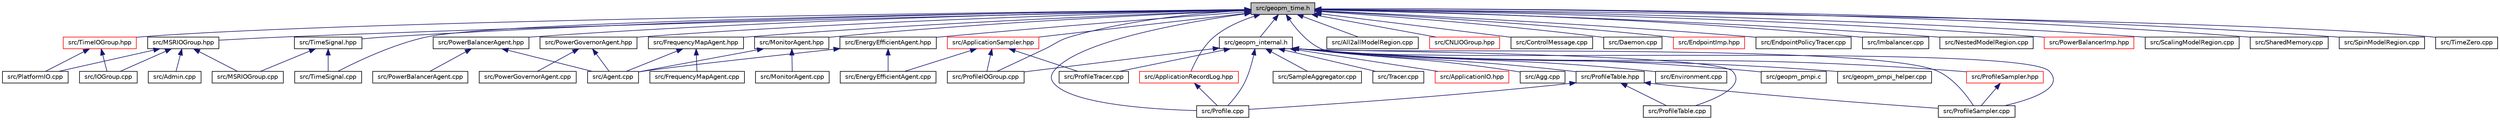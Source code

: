digraph "src/geopm_time.h"
{
  edge [fontname="Helvetica",fontsize="10",labelfontname="Helvetica",labelfontsize="10"];
  node [fontname="Helvetica",fontsize="10",shape=record];
  Node6 [label="src/geopm_time.h",height=0.2,width=0.4,color="black", fillcolor="grey75", style="filled", fontcolor="black"];
  Node6 -> Node7 [dir="back",color="midnightblue",fontsize="10",style="solid",fontname="Helvetica"];
  Node7 [label="src/MSRIOGroup.hpp",height=0.2,width=0.4,color="black", fillcolor="white", style="filled",URL="$_m_s_r_i_o_group_8hpp.html"];
  Node7 -> Node8 [dir="back",color="midnightblue",fontsize="10",style="solid",fontname="Helvetica"];
  Node8 [label="src/Admin.cpp",height=0.2,width=0.4,color="black", fillcolor="white", style="filled",URL="$_admin_8cpp.html"];
  Node7 -> Node9 [dir="back",color="midnightblue",fontsize="10",style="solid",fontname="Helvetica"];
  Node9 [label="src/IOGroup.cpp",height=0.2,width=0.4,color="black", fillcolor="white", style="filled",URL="$_i_o_group_8cpp.html"];
  Node7 -> Node10 [dir="back",color="midnightblue",fontsize="10",style="solid",fontname="Helvetica"];
  Node10 [label="src/MSRIOGroup.cpp",height=0.2,width=0.4,color="black", fillcolor="white", style="filled",URL="$_m_s_r_i_o_group_8cpp.html"];
  Node7 -> Node11 [dir="back",color="midnightblue",fontsize="10",style="solid",fontname="Helvetica"];
  Node11 [label="src/PlatformIO.cpp",height=0.2,width=0.4,color="black", fillcolor="white", style="filled",URL="$_platform_i_o_8cpp.html"];
  Node6 -> Node12 [dir="back",color="midnightblue",fontsize="10",style="solid",fontname="Helvetica"];
  Node12 [label="src/MonitorAgent.hpp",height=0.2,width=0.4,color="black", fillcolor="white", style="filled",URL="$_monitor_agent_8hpp.html"];
  Node12 -> Node13 [dir="back",color="midnightblue",fontsize="10",style="solid",fontname="Helvetica"];
  Node13 [label="src/Agent.cpp",height=0.2,width=0.4,color="black", fillcolor="white", style="filled",URL="$_agent_8cpp.html"];
  Node12 -> Node14 [dir="back",color="midnightblue",fontsize="10",style="solid",fontname="Helvetica"];
  Node14 [label="src/MonitorAgent.cpp",height=0.2,width=0.4,color="black", fillcolor="white", style="filled",URL="$_monitor_agent_8cpp.html"];
  Node6 -> Node15 [dir="back",color="midnightblue",fontsize="10",style="solid",fontname="Helvetica"];
  Node15 [label="src/PowerBalancerAgent.hpp",height=0.2,width=0.4,color="black", fillcolor="white", style="filled",URL="$_power_balancer_agent_8hpp.html"];
  Node15 -> Node13 [dir="back",color="midnightblue",fontsize="10",style="solid",fontname="Helvetica"];
  Node15 -> Node16 [dir="back",color="midnightblue",fontsize="10",style="solid",fontname="Helvetica"];
  Node16 [label="src/PowerBalancerAgent.cpp",height=0.2,width=0.4,color="black", fillcolor="white", style="filled",URL="$_power_balancer_agent_8cpp.html"];
  Node6 -> Node17 [dir="back",color="midnightblue",fontsize="10",style="solid",fontname="Helvetica"];
  Node17 [label="src/PowerGovernorAgent.hpp",height=0.2,width=0.4,color="black", fillcolor="white", style="filled",URL="$_power_governor_agent_8hpp.html"];
  Node17 -> Node13 [dir="back",color="midnightblue",fontsize="10",style="solid",fontname="Helvetica"];
  Node17 -> Node18 [dir="back",color="midnightblue",fontsize="10",style="solid",fontname="Helvetica"];
  Node18 [label="src/PowerGovernorAgent.cpp",height=0.2,width=0.4,color="black", fillcolor="white", style="filled",URL="$_power_governor_agent_8cpp.html"];
  Node6 -> Node19 [dir="back",color="midnightblue",fontsize="10",style="solid",fontname="Helvetica"];
  Node19 [label="src/EnergyEfficientAgent.hpp",height=0.2,width=0.4,color="black", fillcolor="white", style="filled",URL="$_energy_efficient_agent_8hpp.html"];
  Node19 -> Node13 [dir="back",color="midnightblue",fontsize="10",style="solid",fontname="Helvetica"];
  Node19 -> Node20 [dir="back",color="midnightblue",fontsize="10",style="solid",fontname="Helvetica"];
  Node20 [label="src/EnergyEfficientAgent.cpp",height=0.2,width=0.4,color="black", fillcolor="white", style="filled",URL="$_energy_efficient_agent_8cpp.html"];
  Node6 -> Node21 [dir="back",color="midnightblue",fontsize="10",style="solid",fontname="Helvetica"];
  Node21 [label="src/FrequencyMapAgent.hpp",height=0.2,width=0.4,color="black", fillcolor="white", style="filled",URL="$_frequency_map_agent_8hpp.html"];
  Node21 -> Node13 [dir="back",color="midnightblue",fontsize="10",style="solid",fontname="Helvetica"];
  Node21 -> Node22 [dir="back",color="midnightblue",fontsize="10",style="solid",fontname="Helvetica"];
  Node22 [label="src/FrequencyMapAgent.cpp",height=0.2,width=0.4,color="black", fillcolor="white", style="filled",URL="$_frequency_map_agent_8cpp.html"];
  Node6 -> Node23 [dir="back",color="midnightblue",fontsize="10",style="solid",fontname="Helvetica"];
  Node23 [label="src/geopm_internal.h",height=0.2,width=0.4,color="black", fillcolor="white", style="filled",URL="$geopm__internal_8h.html"];
  Node23 -> Node24 [dir="back",color="midnightblue",fontsize="10",style="solid",fontname="Helvetica"];
  Node24 [label="src/Agg.cpp",height=0.2,width=0.4,color="black", fillcolor="white", style="filled",URL="$_agg_8cpp.html"];
  Node23 -> Node25 [dir="back",color="midnightblue",fontsize="10",style="solid",fontname="Helvetica"];
  Node25 [label="src/ApplicationIO.hpp",height=0.2,width=0.4,color="red", fillcolor="white", style="filled",URL="$_application_i_o_8hpp.html"];
  Node23 -> Node29 [dir="back",color="midnightblue",fontsize="10",style="solid",fontname="Helvetica"];
  Node29 [label="src/ProfileSampler.hpp",height=0.2,width=0.4,color="red", fillcolor="white", style="filled",URL="$_profile_sampler_8hpp.html"];
  Node29 -> Node31 [dir="back",color="midnightblue",fontsize="10",style="solid",fontname="Helvetica"];
  Node31 [label="src/ProfileSampler.cpp",height=0.2,width=0.4,color="black", fillcolor="white", style="filled",URL="$_profile_sampler_8cpp.html"];
  Node23 -> Node32 [dir="back",color="midnightblue",fontsize="10",style="solid",fontname="Helvetica"];
  Node32 [label="src/Environment.cpp",height=0.2,width=0.4,color="black", fillcolor="white", style="filled",URL="$_environment_8cpp.html"];
  Node23 -> Node33 [dir="back",color="midnightblue",fontsize="10",style="solid",fontname="Helvetica"];
  Node33 [label="src/geopm_pmpi.c",height=0.2,width=0.4,color="black", fillcolor="white", style="filled",URL="$geopm__pmpi_8c.html"];
  Node23 -> Node34 [dir="back",color="midnightblue",fontsize="10",style="solid",fontname="Helvetica"];
  Node34 [label="src/geopm_pmpi_helper.cpp",height=0.2,width=0.4,color="black", fillcolor="white", style="filled",URL="$geopm__pmpi__helper_8cpp.html"];
  Node23 -> Node35 [dir="back",color="midnightblue",fontsize="10",style="solid",fontname="Helvetica"];
  Node35 [label="src/Profile.cpp",height=0.2,width=0.4,color="black", fillcolor="white", style="filled",URL="$_profile_8cpp.html"];
  Node23 -> Node36 [dir="back",color="midnightblue",fontsize="10",style="solid",fontname="Helvetica"];
  Node36 [label="src/ProfileTable.hpp",height=0.2,width=0.4,color="black", fillcolor="white", style="filled",URL="$_profile_table_8hpp.html"];
  Node36 -> Node35 [dir="back",color="midnightblue",fontsize="10",style="solid",fontname="Helvetica"];
  Node36 -> Node31 [dir="back",color="midnightblue",fontsize="10",style="solid",fontname="Helvetica"];
  Node36 -> Node37 [dir="back",color="midnightblue",fontsize="10",style="solid",fontname="Helvetica"];
  Node37 [label="src/ProfileTable.cpp",height=0.2,width=0.4,color="black", fillcolor="white", style="filled",URL="$_profile_table_8cpp.html"];
  Node23 -> Node38 [dir="back",color="midnightblue",fontsize="10",style="solid",fontname="Helvetica"];
  Node38 [label="src/ProfileIOGroup.cpp",height=0.2,width=0.4,color="black", fillcolor="white", style="filled",URL="$_profile_i_o_group_8cpp.html"];
  Node23 -> Node31 [dir="back",color="midnightblue",fontsize="10",style="solid",fontname="Helvetica"];
  Node23 -> Node37 [dir="back",color="midnightblue",fontsize="10",style="solid",fontname="Helvetica"];
  Node23 -> Node39 [dir="back",color="midnightblue",fontsize="10",style="solid",fontname="Helvetica"];
  Node39 [label="src/ProfileTracer.cpp",height=0.2,width=0.4,color="black", fillcolor="white", style="filled",URL="$_profile_tracer_8cpp.html"];
  Node23 -> Node40 [dir="back",color="midnightblue",fontsize="10",style="solid",fontname="Helvetica"];
  Node40 [label="src/SampleAggregator.cpp",height=0.2,width=0.4,color="black", fillcolor="white", style="filled",URL="$_sample_aggregator_8cpp.html"];
  Node23 -> Node41 [dir="back",color="midnightblue",fontsize="10",style="solid",fontname="Helvetica"];
  Node41 [label="src/Tracer.cpp",height=0.2,width=0.4,color="black", fillcolor="white", style="filled",URL="$_tracer_8cpp.html"];
  Node6 -> Node42 [dir="back",color="midnightblue",fontsize="10",style="solid",fontname="Helvetica"];
  Node42 [label="src/All2allModelRegion.cpp",height=0.2,width=0.4,color="black", fillcolor="white", style="filled",URL="$_all2all_model_region_8cpp.html"];
  Node6 -> Node43 [dir="back",color="midnightblue",fontsize="10",style="solid",fontname="Helvetica"];
  Node43 [label="src/ApplicationSampler.hpp",height=0.2,width=0.4,color="red", fillcolor="white", style="filled",URL="$_application_sampler_8hpp.html"];
  Node43 -> Node20 [dir="back",color="midnightblue",fontsize="10",style="solid",fontname="Helvetica"];
  Node43 -> Node38 [dir="back",color="midnightblue",fontsize="10",style="solid",fontname="Helvetica"];
  Node43 -> Node39 [dir="back",color="midnightblue",fontsize="10",style="solid",fontname="Helvetica"];
  Node6 -> Node49 [dir="back",color="midnightblue",fontsize="10",style="solid",fontname="Helvetica"];
  Node49 [label="src/ApplicationRecordLog.hpp",height=0.2,width=0.4,color="red", fillcolor="white", style="filled",URL="$_application_record_log_8hpp.html"];
  Node49 -> Node35 [dir="back",color="midnightblue",fontsize="10",style="solid",fontname="Helvetica"];
  Node6 -> Node51 [dir="back",color="midnightblue",fontsize="10",style="solid",fontname="Helvetica"];
  Node51 [label="src/CNLIOGroup.hpp",height=0.2,width=0.4,color="red", fillcolor="white", style="filled",URL="$_c_n_l_i_o_group_8hpp.html"];
  Node6 -> Node53 [dir="back",color="midnightblue",fontsize="10",style="solid",fontname="Helvetica"];
  Node53 [label="src/ControlMessage.cpp",height=0.2,width=0.4,color="black", fillcolor="white", style="filled",URL="$_control_message_8cpp.html"];
  Node6 -> Node54 [dir="back",color="midnightblue",fontsize="10",style="solid",fontname="Helvetica"];
  Node54 [label="src/Daemon.cpp",height=0.2,width=0.4,color="black", fillcolor="white", style="filled",URL="$_daemon_8cpp.html"];
  Node6 -> Node55 [dir="back",color="midnightblue",fontsize="10",style="solid",fontname="Helvetica"];
  Node55 [label="src/EndpointImp.hpp",height=0.2,width=0.4,color="red", fillcolor="white", style="filled",URL="$_endpoint_imp_8hpp.html"];
  Node6 -> Node58 [dir="back",color="midnightblue",fontsize="10",style="solid",fontname="Helvetica"];
  Node58 [label="src/EndpointPolicyTracer.cpp",height=0.2,width=0.4,color="black", fillcolor="white", style="filled",URL="$_endpoint_policy_tracer_8cpp.html"];
  Node6 -> Node59 [dir="back",color="midnightblue",fontsize="10",style="solid",fontname="Helvetica"];
  Node59 [label="src/Imbalancer.cpp",height=0.2,width=0.4,color="black", fillcolor="white", style="filled",URL="$_imbalancer_8cpp.html"];
  Node6 -> Node60 [dir="back",color="midnightblue",fontsize="10",style="solid",fontname="Helvetica"];
  Node60 [label="src/TimeIOGroup.hpp",height=0.2,width=0.4,color="red", fillcolor="white", style="filled",URL="$_time_i_o_group_8hpp.html"];
  Node60 -> Node9 [dir="back",color="midnightblue",fontsize="10",style="solid",fontname="Helvetica"];
  Node60 -> Node11 [dir="back",color="midnightblue",fontsize="10",style="solid",fontname="Helvetica"];
  Node6 -> Node62 [dir="back",color="midnightblue",fontsize="10",style="solid",fontname="Helvetica"];
  Node62 [label="src/TimeSignal.hpp",height=0.2,width=0.4,color="black", fillcolor="white", style="filled",URL="$_time_signal_8hpp.html"];
  Node62 -> Node10 [dir="back",color="midnightblue",fontsize="10",style="solid",fontname="Helvetica"];
  Node62 -> Node63 [dir="back",color="midnightblue",fontsize="10",style="solid",fontname="Helvetica"];
  Node63 [label="src/TimeSignal.cpp",height=0.2,width=0.4,color="black", fillcolor="white", style="filled",URL="$_time_signal_8cpp.html"];
  Node6 -> Node64 [dir="back",color="midnightblue",fontsize="10",style="solid",fontname="Helvetica"];
  Node64 [label="src/NestedModelRegion.cpp",height=0.2,width=0.4,color="black", fillcolor="white", style="filled",URL="$_nested_model_region_8cpp.html"];
  Node6 -> Node65 [dir="back",color="midnightblue",fontsize="10",style="solid",fontname="Helvetica"];
  Node65 [label="src/PowerBalancerImp.hpp",height=0.2,width=0.4,color="red", fillcolor="white", style="filled",URL="$_power_balancer_imp_8hpp.html"];
  Node6 -> Node35 [dir="back",color="midnightblue",fontsize="10",style="solid",fontname="Helvetica"];
  Node6 -> Node38 [dir="back",color="midnightblue",fontsize="10",style="solid",fontname="Helvetica"];
  Node6 -> Node31 [dir="back",color="midnightblue",fontsize="10",style="solid",fontname="Helvetica"];
  Node6 -> Node67 [dir="back",color="midnightblue",fontsize="10",style="solid",fontname="Helvetica"];
  Node67 [label="src/ScalingModelRegion.cpp",height=0.2,width=0.4,color="black", fillcolor="white", style="filled",URL="$_scaling_model_region_8cpp.html"];
  Node6 -> Node68 [dir="back",color="midnightblue",fontsize="10",style="solid",fontname="Helvetica"];
  Node68 [label="src/SharedMemory.cpp",height=0.2,width=0.4,color="black", fillcolor="white", style="filled",URL="$_shared_memory_8cpp.html"];
  Node6 -> Node69 [dir="back",color="midnightblue",fontsize="10",style="solid",fontname="Helvetica"];
  Node69 [label="src/SpinModelRegion.cpp",height=0.2,width=0.4,color="black", fillcolor="white", style="filled",URL="$_spin_model_region_8cpp.html"];
  Node6 -> Node63 [dir="back",color="midnightblue",fontsize="10",style="solid",fontname="Helvetica"];
  Node6 -> Node70 [dir="back",color="midnightblue",fontsize="10",style="solid",fontname="Helvetica"];
  Node70 [label="src/TimeZero.cpp",height=0.2,width=0.4,color="black", fillcolor="white", style="filled",URL="$_time_zero_8cpp.html"];
}
